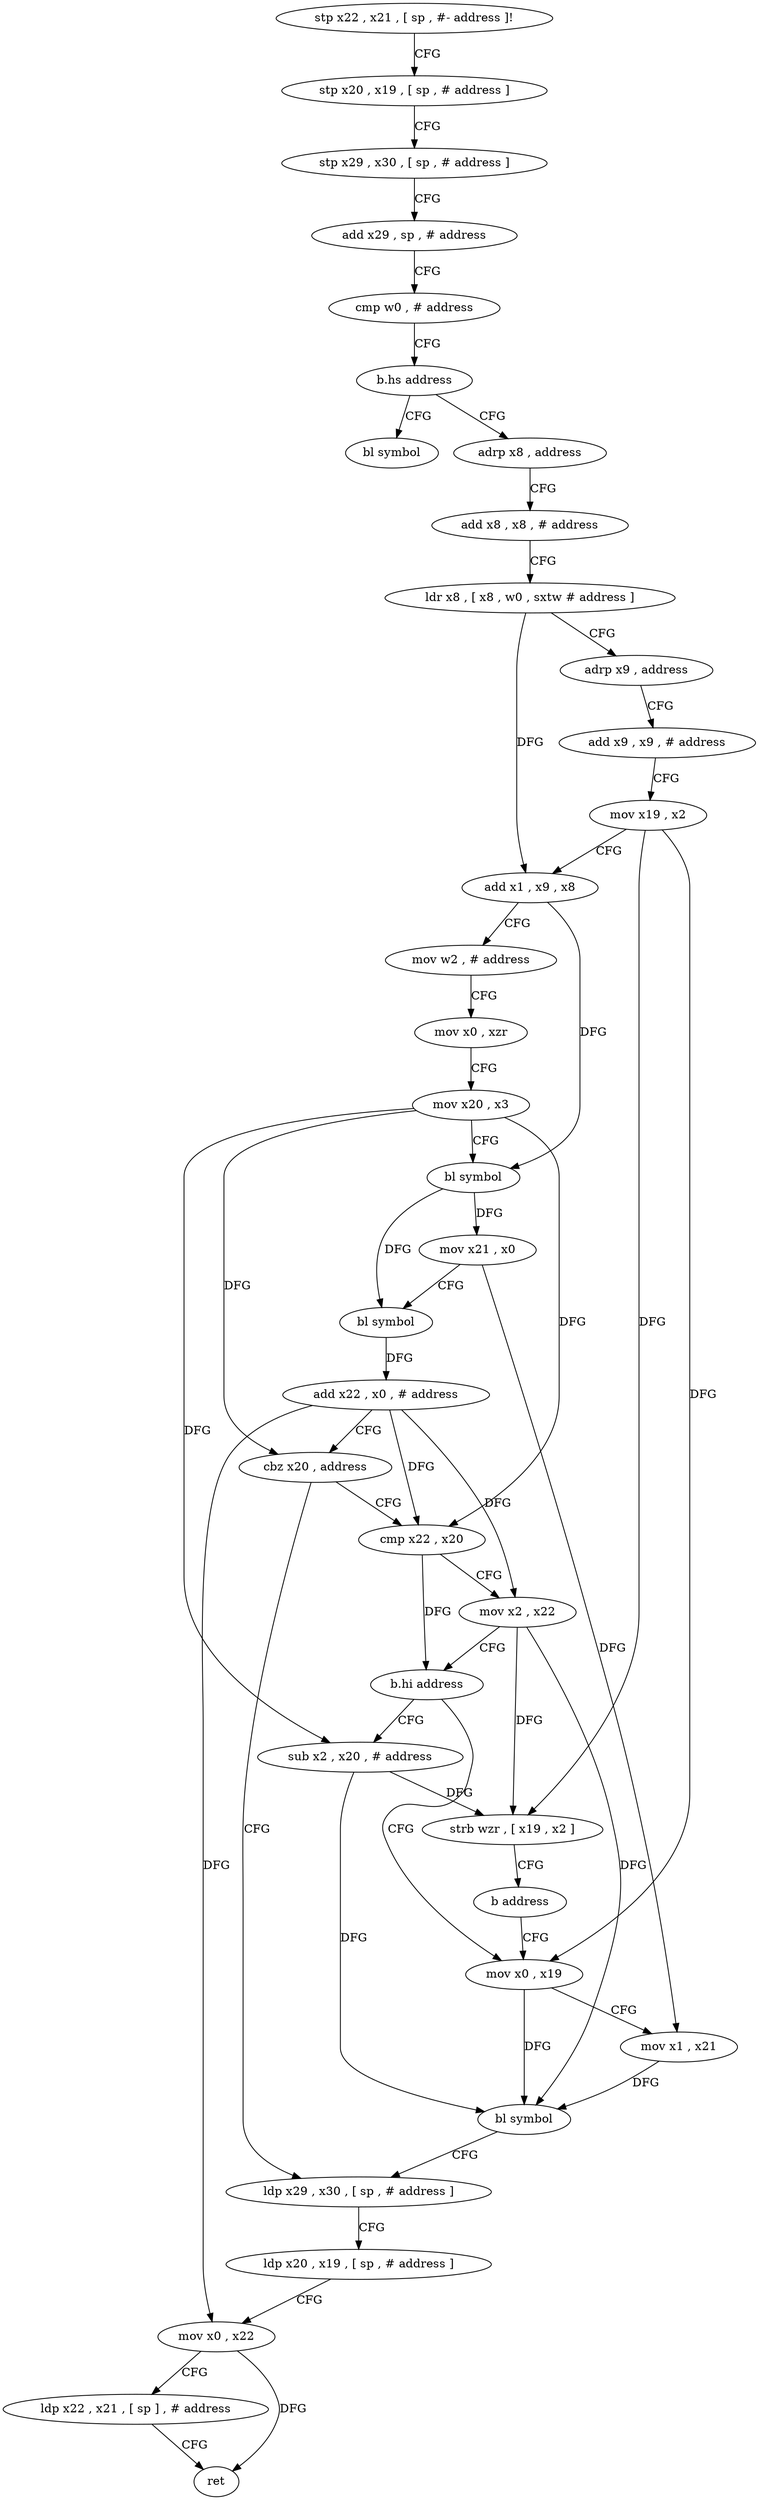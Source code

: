 digraph "func" {
"4217692" [label = "stp x22 , x21 , [ sp , #- address ]!" ]
"4217696" [label = "stp x20 , x19 , [ sp , # address ]" ]
"4217700" [label = "stp x29 , x30 , [ sp , # address ]" ]
"4217704" [label = "add x29 , sp , # address" ]
"4217708" [label = "cmp w0 , # address" ]
"4217712" [label = "b.hs address" ]
"4217832" [label = "bl symbol" ]
"4217716" [label = "adrp x8 , address" ]
"4217720" [label = "add x8 , x8 , # address" ]
"4217724" [label = "ldr x8 , [ x8 , w0 , sxtw # address ]" ]
"4217728" [label = "adrp x9 , address" ]
"4217732" [label = "add x9 , x9 , # address" ]
"4217736" [label = "mov x19 , x2" ]
"4217740" [label = "add x1 , x9 , x8" ]
"4217744" [label = "mov w2 , # address" ]
"4217748" [label = "mov x0 , xzr" ]
"4217752" [label = "mov x20 , x3" ]
"4217756" [label = "bl symbol" ]
"4217760" [label = "mov x21 , x0" ]
"4217764" [label = "bl symbol" ]
"4217768" [label = "add x22 , x0 , # address" ]
"4217772" [label = "cbz x20 , address" ]
"4217800" [label = "ldp x29 , x30 , [ sp , # address ]" ]
"4217776" [label = "cmp x22 , x20" ]
"4217804" [label = "ldp x20 , x19 , [ sp , # address ]" ]
"4217808" [label = "mov x0 , x22" ]
"4217812" [label = "ldp x22 , x21 , [ sp ] , # address" ]
"4217816" [label = "ret" ]
"4217780" [label = "mov x2 , x22" ]
"4217784" [label = "b.hi address" ]
"4217820" [label = "sub x2 , x20 , # address" ]
"4217788" [label = "mov x0 , x19" ]
"4217824" [label = "strb wzr , [ x19 , x2 ]" ]
"4217828" [label = "b address" ]
"4217792" [label = "mov x1 , x21" ]
"4217796" [label = "bl symbol" ]
"4217692" -> "4217696" [ label = "CFG" ]
"4217696" -> "4217700" [ label = "CFG" ]
"4217700" -> "4217704" [ label = "CFG" ]
"4217704" -> "4217708" [ label = "CFG" ]
"4217708" -> "4217712" [ label = "CFG" ]
"4217712" -> "4217832" [ label = "CFG" ]
"4217712" -> "4217716" [ label = "CFG" ]
"4217716" -> "4217720" [ label = "CFG" ]
"4217720" -> "4217724" [ label = "CFG" ]
"4217724" -> "4217728" [ label = "CFG" ]
"4217724" -> "4217740" [ label = "DFG" ]
"4217728" -> "4217732" [ label = "CFG" ]
"4217732" -> "4217736" [ label = "CFG" ]
"4217736" -> "4217740" [ label = "CFG" ]
"4217736" -> "4217824" [ label = "DFG" ]
"4217736" -> "4217788" [ label = "DFG" ]
"4217740" -> "4217744" [ label = "CFG" ]
"4217740" -> "4217756" [ label = "DFG" ]
"4217744" -> "4217748" [ label = "CFG" ]
"4217748" -> "4217752" [ label = "CFG" ]
"4217752" -> "4217756" [ label = "CFG" ]
"4217752" -> "4217772" [ label = "DFG" ]
"4217752" -> "4217776" [ label = "DFG" ]
"4217752" -> "4217820" [ label = "DFG" ]
"4217756" -> "4217760" [ label = "DFG" ]
"4217756" -> "4217764" [ label = "DFG" ]
"4217760" -> "4217764" [ label = "CFG" ]
"4217760" -> "4217792" [ label = "DFG" ]
"4217764" -> "4217768" [ label = "DFG" ]
"4217768" -> "4217772" [ label = "CFG" ]
"4217768" -> "4217808" [ label = "DFG" ]
"4217768" -> "4217776" [ label = "DFG" ]
"4217768" -> "4217780" [ label = "DFG" ]
"4217772" -> "4217800" [ label = "CFG" ]
"4217772" -> "4217776" [ label = "CFG" ]
"4217800" -> "4217804" [ label = "CFG" ]
"4217776" -> "4217780" [ label = "CFG" ]
"4217776" -> "4217784" [ label = "DFG" ]
"4217804" -> "4217808" [ label = "CFG" ]
"4217808" -> "4217812" [ label = "CFG" ]
"4217808" -> "4217816" [ label = "DFG" ]
"4217812" -> "4217816" [ label = "CFG" ]
"4217780" -> "4217784" [ label = "CFG" ]
"4217780" -> "4217824" [ label = "DFG" ]
"4217780" -> "4217796" [ label = "DFG" ]
"4217784" -> "4217820" [ label = "CFG" ]
"4217784" -> "4217788" [ label = "CFG" ]
"4217820" -> "4217824" [ label = "DFG" ]
"4217820" -> "4217796" [ label = "DFG" ]
"4217788" -> "4217792" [ label = "CFG" ]
"4217788" -> "4217796" [ label = "DFG" ]
"4217824" -> "4217828" [ label = "CFG" ]
"4217828" -> "4217788" [ label = "CFG" ]
"4217792" -> "4217796" [ label = "DFG" ]
"4217796" -> "4217800" [ label = "CFG" ]
}
